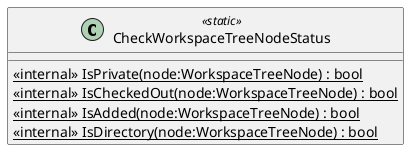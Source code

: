 @startuml
class CheckWorkspaceTreeNodeStatus <<static>> {
    <<internal>> {static} IsPrivate(node:WorkspaceTreeNode) : bool
    <<internal>> {static} IsCheckedOut(node:WorkspaceTreeNode) : bool
    <<internal>> {static} IsAdded(node:WorkspaceTreeNode) : bool
    <<internal>> {static} IsDirectory(node:WorkspaceTreeNode) : bool
}
@enduml

